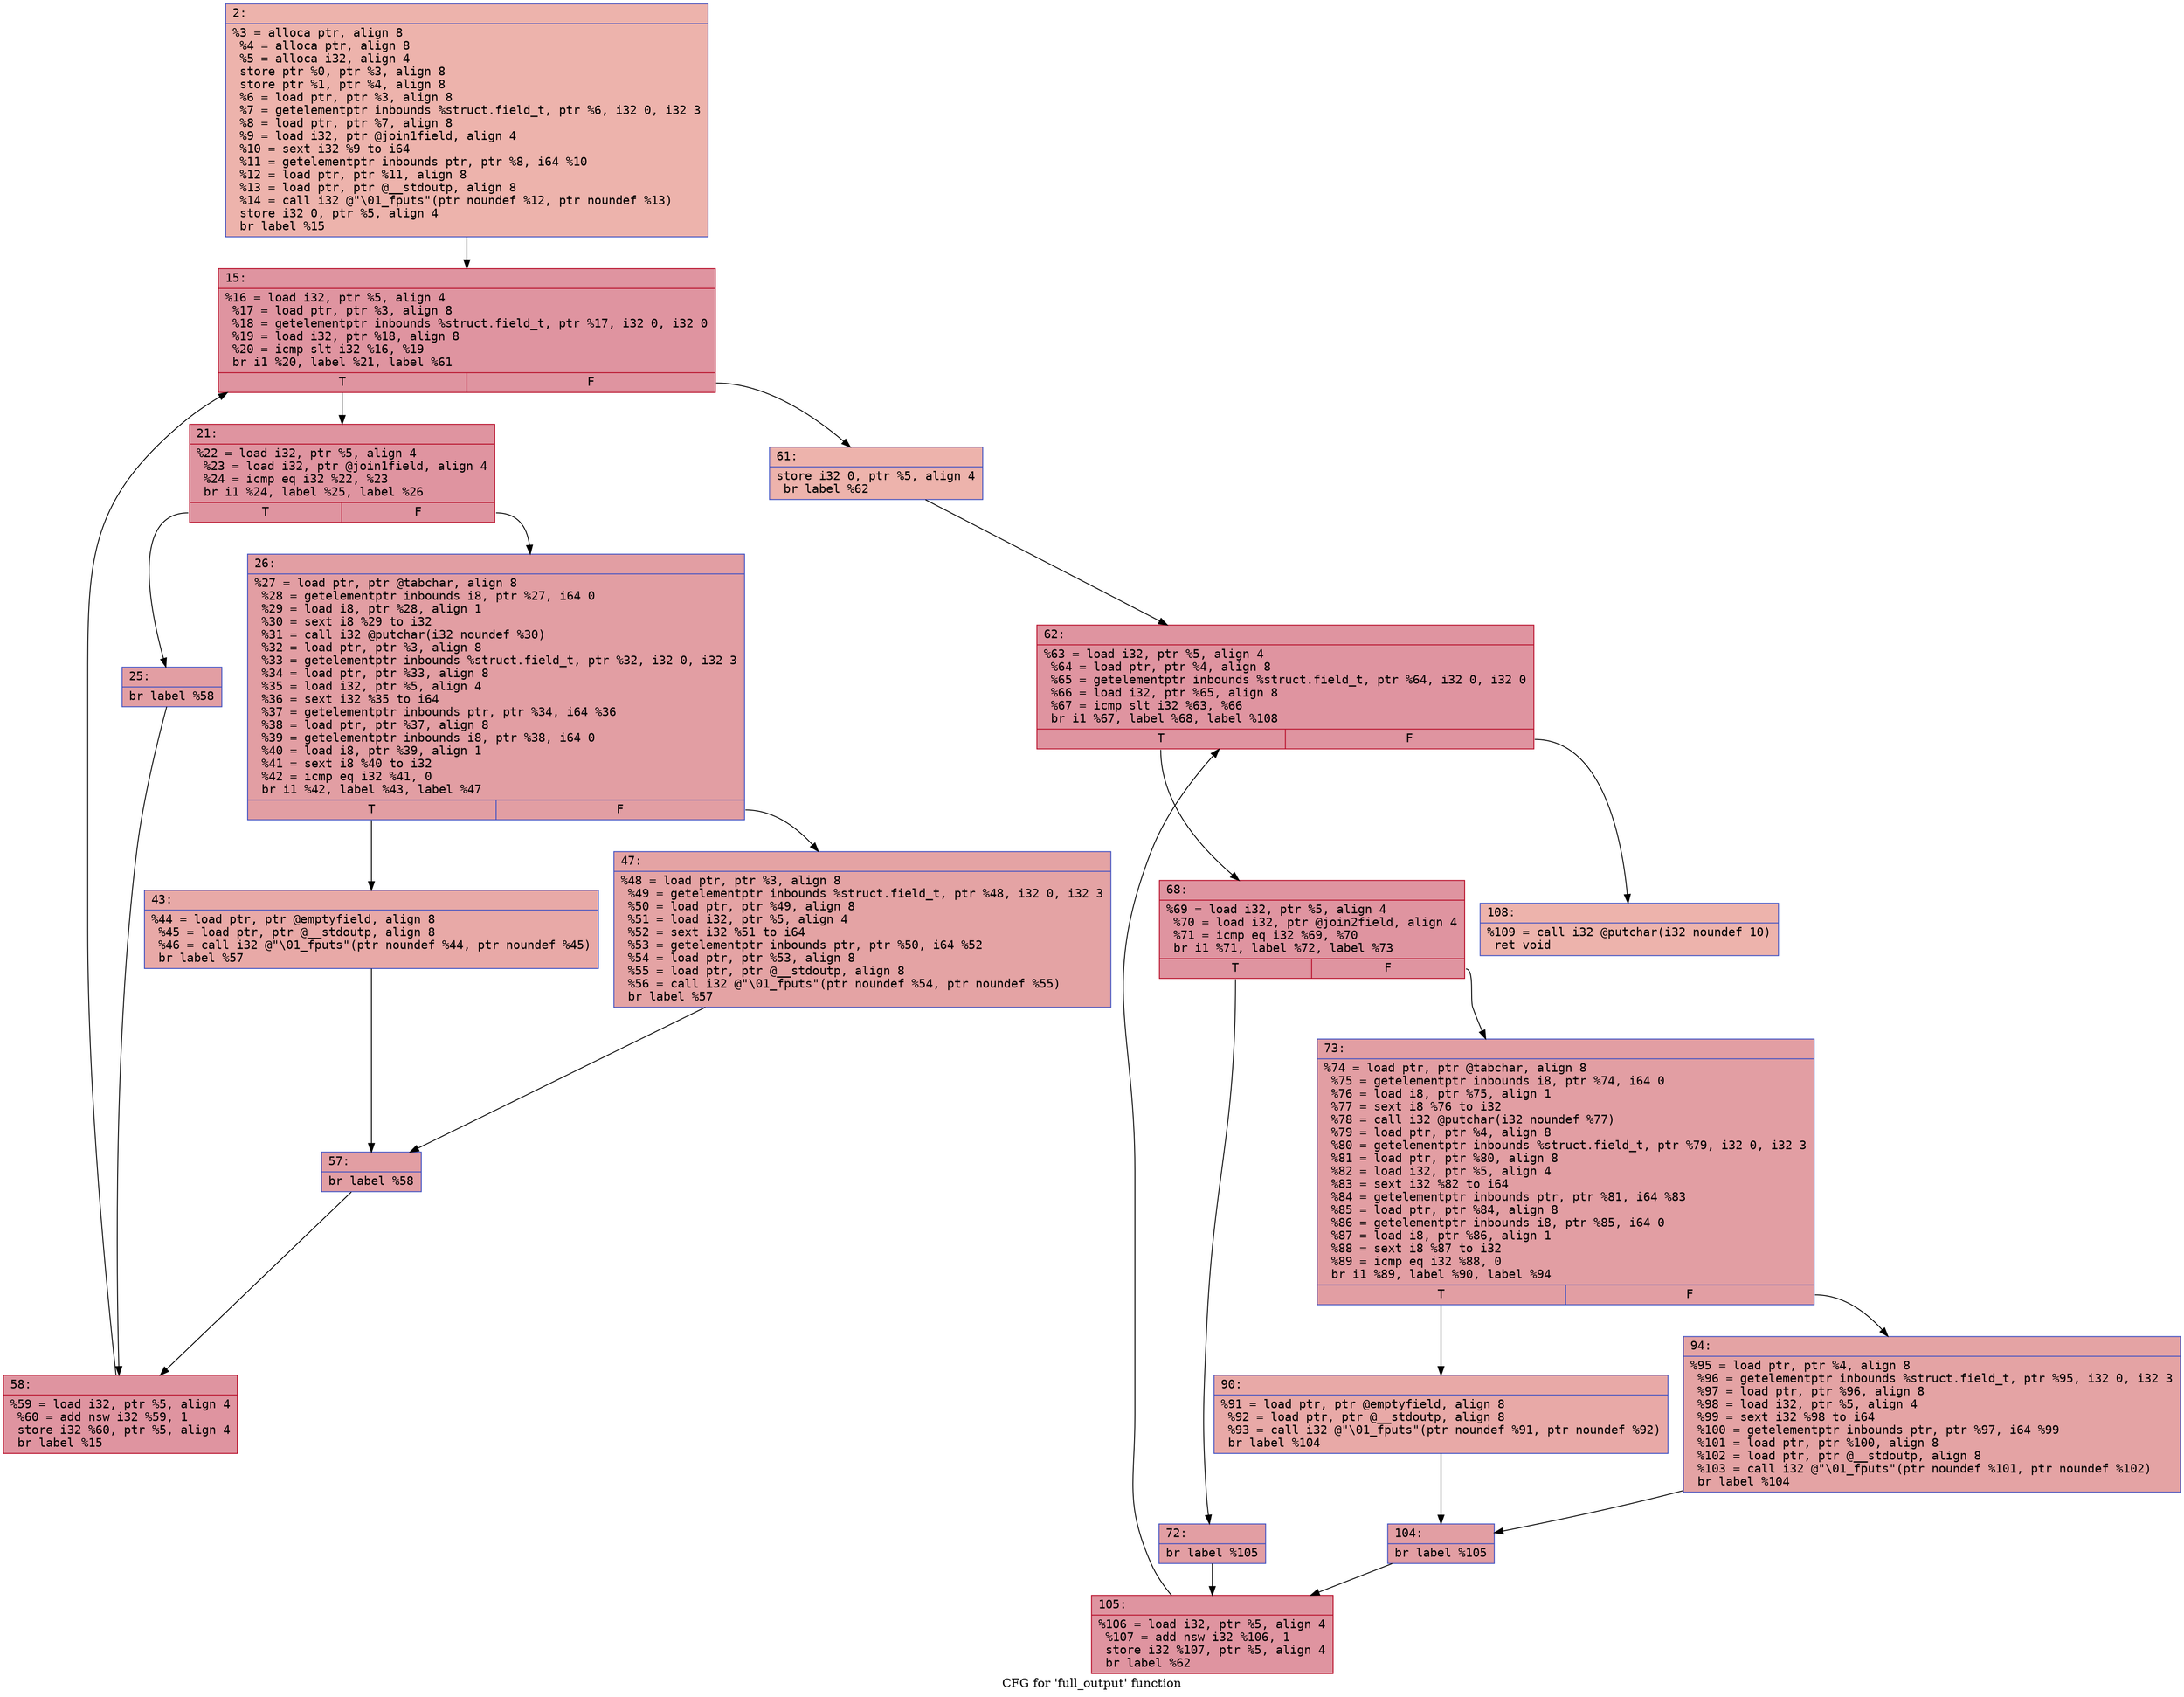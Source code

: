 digraph "CFG for 'full_output' function" {
	label="CFG for 'full_output' function";

	Node0x600001034c80 [shape=record,color="#3d50c3ff", style=filled, fillcolor="#d6524470" fontname="Courier",label="{2:\l|  %3 = alloca ptr, align 8\l  %4 = alloca ptr, align 8\l  %5 = alloca i32, align 4\l  store ptr %0, ptr %3, align 8\l  store ptr %1, ptr %4, align 8\l  %6 = load ptr, ptr %3, align 8\l  %7 = getelementptr inbounds %struct.field_t, ptr %6, i32 0, i32 3\l  %8 = load ptr, ptr %7, align 8\l  %9 = load i32, ptr @join1field, align 4\l  %10 = sext i32 %9 to i64\l  %11 = getelementptr inbounds ptr, ptr %8, i64 %10\l  %12 = load ptr, ptr %11, align 8\l  %13 = load ptr, ptr @__stdoutp, align 8\l  %14 = call i32 @\"\\01_fputs\"(ptr noundef %12, ptr noundef %13)\l  store i32 0, ptr %5, align 4\l  br label %15\l}"];
	Node0x600001034c80 -> Node0x600001034d20[tooltip="2 -> 15\nProbability 100.00%" ];
	Node0x600001034d20 [shape=record,color="#b70d28ff", style=filled, fillcolor="#b70d2870" fontname="Courier",label="{15:\l|  %16 = load i32, ptr %5, align 4\l  %17 = load ptr, ptr %3, align 8\l  %18 = getelementptr inbounds %struct.field_t, ptr %17, i32 0, i32 0\l  %19 = load i32, ptr %18, align 8\l  %20 = icmp slt i32 %16, %19\l  br i1 %20, label %21, label %61\l|{<s0>T|<s1>F}}"];
	Node0x600001034d20:s0 -> Node0x600001034d70[tooltip="15 -> 21\nProbability 96.88%" ];
	Node0x600001034d20:s1 -> Node0x600001034fa0[tooltip="15 -> 61\nProbability 3.12%" ];
	Node0x600001034d70 [shape=record,color="#b70d28ff", style=filled, fillcolor="#b70d2870" fontname="Courier",label="{21:\l|  %22 = load i32, ptr %5, align 4\l  %23 = load i32, ptr @join1field, align 4\l  %24 = icmp eq i32 %22, %23\l  br i1 %24, label %25, label %26\l|{<s0>T|<s1>F}}"];
	Node0x600001034d70:s0 -> Node0x600001034dc0[tooltip="21 -> 25\nProbability 50.00%" ];
	Node0x600001034d70:s1 -> Node0x600001034e10[tooltip="21 -> 26\nProbability 50.00%" ];
	Node0x600001034dc0 [shape=record,color="#3d50c3ff", style=filled, fillcolor="#be242e70" fontname="Courier",label="{25:\l|  br label %58\l}"];
	Node0x600001034dc0 -> Node0x600001034f50[tooltip="25 -> 58\nProbability 100.00%" ];
	Node0x600001034e10 [shape=record,color="#3d50c3ff", style=filled, fillcolor="#be242e70" fontname="Courier",label="{26:\l|  %27 = load ptr, ptr @tabchar, align 8\l  %28 = getelementptr inbounds i8, ptr %27, i64 0\l  %29 = load i8, ptr %28, align 1\l  %30 = sext i8 %29 to i32\l  %31 = call i32 @putchar(i32 noundef %30)\l  %32 = load ptr, ptr %3, align 8\l  %33 = getelementptr inbounds %struct.field_t, ptr %32, i32 0, i32 3\l  %34 = load ptr, ptr %33, align 8\l  %35 = load i32, ptr %5, align 4\l  %36 = sext i32 %35 to i64\l  %37 = getelementptr inbounds ptr, ptr %34, i64 %36\l  %38 = load ptr, ptr %37, align 8\l  %39 = getelementptr inbounds i8, ptr %38, i64 0\l  %40 = load i8, ptr %39, align 1\l  %41 = sext i8 %40 to i32\l  %42 = icmp eq i32 %41, 0\l  br i1 %42, label %43, label %47\l|{<s0>T|<s1>F}}"];
	Node0x600001034e10:s0 -> Node0x600001034e60[tooltip="26 -> 43\nProbability 37.50%" ];
	Node0x600001034e10:s1 -> Node0x600001034eb0[tooltip="26 -> 47\nProbability 62.50%" ];
	Node0x600001034e60 [shape=record,color="#3d50c3ff", style=filled, fillcolor="#ca3b3770" fontname="Courier",label="{43:\l|  %44 = load ptr, ptr @emptyfield, align 8\l  %45 = load ptr, ptr @__stdoutp, align 8\l  %46 = call i32 @\"\\01_fputs\"(ptr noundef %44, ptr noundef %45)\l  br label %57\l}"];
	Node0x600001034e60 -> Node0x600001034f00[tooltip="43 -> 57\nProbability 100.00%" ];
	Node0x600001034eb0 [shape=record,color="#3d50c3ff", style=filled, fillcolor="#c32e3170" fontname="Courier",label="{47:\l|  %48 = load ptr, ptr %3, align 8\l  %49 = getelementptr inbounds %struct.field_t, ptr %48, i32 0, i32 3\l  %50 = load ptr, ptr %49, align 8\l  %51 = load i32, ptr %5, align 4\l  %52 = sext i32 %51 to i64\l  %53 = getelementptr inbounds ptr, ptr %50, i64 %52\l  %54 = load ptr, ptr %53, align 8\l  %55 = load ptr, ptr @__stdoutp, align 8\l  %56 = call i32 @\"\\01_fputs\"(ptr noundef %54, ptr noundef %55)\l  br label %57\l}"];
	Node0x600001034eb0 -> Node0x600001034f00[tooltip="47 -> 57\nProbability 100.00%" ];
	Node0x600001034f00 [shape=record,color="#3d50c3ff", style=filled, fillcolor="#be242e70" fontname="Courier",label="{57:\l|  br label %58\l}"];
	Node0x600001034f00 -> Node0x600001034f50[tooltip="57 -> 58\nProbability 100.00%" ];
	Node0x600001034f50 [shape=record,color="#b70d28ff", style=filled, fillcolor="#b70d2870" fontname="Courier",label="{58:\l|  %59 = load i32, ptr %5, align 4\l  %60 = add nsw i32 %59, 1\l  store i32 %60, ptr %5, align 4\l  br label %15\l}"];
	Node0x600001034f50 -> Node0x600001034d20[tooltip="58 -> 15\nProbability 100.00%" ];
	Node0x600001034fa0 [shape=record,color="#3d50c3ff", style=filled, fillcolor="#d6524470" fontname="Courier",label="{61:\l|  store i32 0, ptr %5, align 4\l  br label %62\l}"];
	Node0x600001034fa0 -> Node0x600001034ff0[tooltip="61 -> 62\nProbability 100.00%" ];
	Node0x600001034ff0 [shape=record,color="#b70d28ff", style=filled, fillcolor="#b70d2870" fontname="Courier",label="{62:\l|  %63 = load i32, ptr %5, align 4\l  %64 = load ptr, ptr %4, align 8\l  %65 = getelementptr inbounds %struct.field_t, ptr %64, i32 0, i32 0\l  %66 = load i32, ptr %65, align 8\l  %67 = icmp slt i32 %63, %66\l  br i1 %67, label %68, label %108\l|{<s0>T|<s1>F}}"];
	Node0x600001034ff0:s0 -> Node0x600001035040[tooltip="62 -> 68\nProbability 96.88%" ];
	Node0x600001034ff0:s1 -> Node0x600001035270[tooltip="62 -> 108\nProbability 3.12%" ];
	Node0x600001035040 [shape=record,color="#b70d28ff", style=filled, fillcolor="#b70d2870" fontname="Courier",label="{68:\l|  %69 = load i32, ptr %5, align 4\l  %70 = load i32, ptr @join2field, align 4\l  %71 = icmp eq i32 %69, %70\l  br i1 %71, label %72, label %73\l|{<s0>T|<s1>F}}"];
	Node0x600001035040:s0 -> Node0x600001035090[tooltip="68 -> 72\nProbability 50.00%" ];
	Node0x600001035040:s1 -> Node0x6000010350e0[tooltip="68 -> 73\nProbability 50.00%" ];
	Node0x600001035090 [shape=record,color="#3d50c3ff", style=filled, fillcolor="#be242e70" fontname="Courier",label="{72:\l|  br label %105\l}"];
	Node0x600001035090 -> Node0x600001035220[tooltip="72 -> 105\nProbability 100.00%" ];
	Node0x6000010350e0 [shape=record,color="#3d50c3ff", style=filled, fillcolor="#be242e70" fontname="Courier",label="{73:\l|  %74 = load ptr, ptr @tabchar, align 8\l  %75 = getelementptr inbounds i8, ptr %74, i64 0\l  %76 = load i8, ptr %75, align 1\l  %77 = sext i8 %76 to i32\l  %78 = call i32 @putchar(i32 noundef %77)\l  %79 = load ptr, ptr %4, align 8\l  %80 = getelementptr inbounds %struct.field_t, ptr %79, i32 0, i32 3\l  %81 = load ptr, ptr %80, align 8\l  %82 = load i32, ptr %5, align 4\l  %83 = sext i32 %82 to i64\l  %84 = getelementptr inbounds ptr, ptr %81, i64 %83\l  %85 = load ptr, ptr %84, align 8\l  %86 = getelementptr inbounds i8, ptr %85, i64 0\l  %87 = load i8, ptr %86, align 1\l  %88 = sext i8 %87 to i32\l  %89 = icmp eq i32 %88, 0\l  br i1 %89, label %90, label %94\l|{<s0>T|<s1>F}}"];
	Node0x6000010350e0:s0 -> Node0x600001035130[tooltip="73 -> 90\nProbability 37.50%" ];
	Node0x6000010350e0:s1 -> Node0x600001035180[tooltip="73 -> 94\nProbability 62.50%" ];
	Node0x600001035130 [shape=record,color="#3d50c3ff", style=filled, fillcolor="#ca3b3770" fontname="Courier",label="{90:\l|  %91 = load ptr, ptr @emptyfield, align 8\l  %92 = load ptr, ptr @__stdoutp, align 8\l  %93 = call i32 @\"\\01_fputs\"(ptr noundef %91, ptr noundef %92)\l  br label %104\l}"];
	Node0x600001035130 -> Node0x6000010351d0[tooltip="90 -> 104\nProbability 100.00%" ];
	Node0x600001035180 [shape=record,color="#3d50c3ff", style=filled, fillcolor="#c32e3170" fontname="Courier",label="{94:\l|  %95 = load ptr, ptr %4, align 8\l  %96 = getelementptr inbounds %struct.field_t, ptr %95, i32 0, i32 3\l  %97 = load ptr, ptr %96, align 8\l  %98 = load i32, ptr %5, align 4\l  %99 = sext i32 %98 to i64\l  %100 = getelementptr inbounds ptr, ptr %97, i64 %99\l  %101 = load ptr, ptr %100, align 8\l  %102 = load ptr, ptr @__stdoutp, align 8\l  %103 = call i32 @\"\\01_fputs\"(ptr noundef %101, ptr noundef %102)\l  br label %104\l}"];
	Node0x600001035180 -> Node0x6000010351d0[tooltip="94 -> 104\nProbability 100.00%" ];
	Node0x6000010351d0 [shape=record,color="#3d50c3ff", style=filled, fillcolor="#be242e70" fontname="Courier",label="{104:\l|  br label %105\l}"];
	Node0x6000010351d0 -> Node0x600001035220[tooltip="104 -> 105\nProbability 100.00%" ];
	Node0x600001035220 [shape=record,color="#b70d28ff", style=filled, fillcolor="#b70d2870" fontname="Courier",label="{105:\l|  %106 = load i32, ptr %5, align 4\l  %107 = add nsw i32 %106, 1\l  store i32 %107, ptr %5, align 4\l  br label %62\l}"];
	Node0x600001035220 -> Node0x600001034ff0[tooltip="105 -> 62\nProbability 100.00%" ];
	Node0x600001035270 [shape=record,color="#3d50c3ff", style=filled, fillcolor="#d6524470" fontname="Courier",label="{108:\l|  %109 = call i32 @putchar(i32 noundef 10)\l  ret void\l}"];
}
